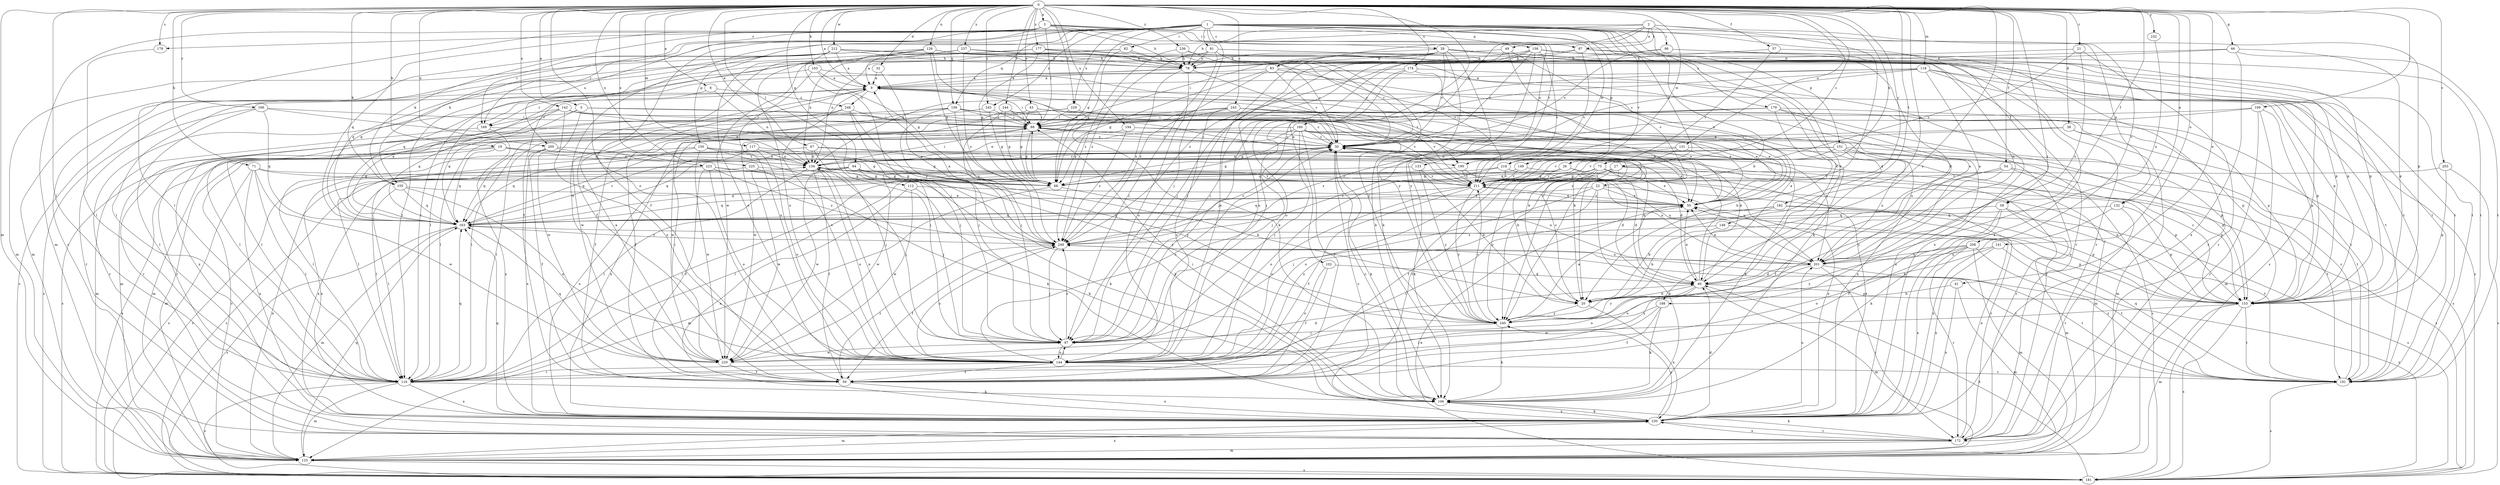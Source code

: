 strict digraph  {
0;
1;
2;
3;
5;
6;
9;
19;
20;
21;
22;
26;
27;
28;
30;
32;
38;
40;
41;
43;
47;
49;
50;
54;
57;
58;
59;
64;
66;
68;
71;
75;
78;
81;
82;
83;
86;
87;
88;
97;
102;
103;
105;
106;
109;
112;
116;
117;
118;
125;
126;
131;
132;
133;
134;
141;
142;
144;
148;
149;
150;
151;
153;
156;
158;
160;
163;
166;
169;
172;
174;
177;
178;
179;
181;
182;
188;
190;
191;
194;
200;
201;
203;
208;
211;
212;
218;
220;
223;
225;
229;
230;
232;
236;
237;
240;
243;
244;
245;
248;
249;
0 -> 3  [label=a];
0 -> 5  [label=a];
0 -> 6  [label=a];
0 -> 9  [label=a];
0 -> 19  [label=b];
0 -> 21  [label=c];
0 -> 22  [label=c];
0 -> 26  [label=c];
0 -> 32  [label=d];
0 -> 38  [label=d];
0 -> 41  [label=e];
0 -> 43  [label=e];
0 -> 47  [label=e];
0 -> 54  [label=f];
0 -> 57  [label=f];
0 -> 58  [label=f];
0 -> 64  [label=g];
0 -> 66  [label=g];
0 -> 71  [label=h];
0 -> 75  [label=h];
0 -> 102  [label=k];
0 -> 103  [label=k];
0 -> 105  [label=k];
0 -> 109  [label=l];
0 -> 112  [label=l];
0 -> 116  [label=l];
0 -> 117  [label=m];
0 -> 118  [label=m];
0 -> 125  [label=m];
0 -> 126  [label=n];
0 -> 131  [label=n];
0 -> 132  [label=n];
0 -> 141  [label=o];
0 -> 142  [label=o];
0 -> 144  [label=o];
0 -> 148  [label=p];
0 -> 156  [label=q];
0 -> 166  [label=r];
0 -> 174  [label=s];
0 -> 177  [label=s];
0 -> 178  [label=s];
0 -> 182  [label=t];
0 -> 188  [label=t];
0 -> 194  [label=u];
0 -> 200  [label=u];
0 -> 203  [label=v];
0 -> 212  [label=w];
0 -> 218  [label=w];
0 -> 223  [label=x];
0 -> 225  [label=x];
0 -> 229  [label=x];
0 -> 232  [label=y];
0 -> 236  [label=y];
0 -> 237  [label=y];
0 -> 240  [label=y];
0 -> 243  [label=z];
0 -> 244  [label=z];
0 -> 245  [label=z];
1 -> 20  [label=b];
1 -> 27  [label=c];
1 -> 28  [label=c];
1 -> 58  [label=f];
1 -> 59  [label=f];
1 -> 68  [label=g];
1 -> 81  [label=i];
1 -> 82  [label=i];
1 -> 97  [label=j];
1 -> 105  [label=k];
1 -> 125  [label=m];
1 -> 149  [label=p];
1 -> 150  [label=p];
1 -> 151  [label=p];
1 -> 156  [label=q];
1 -> 158  [label=q];
1 -> 169  [label=r];
1 -> 178  [label=s];
1 -> 179  [label=s];
1 -> 188  [label=t];
1 -> 208  [label=v];
1 -> 211  [label=v];
1 -> 218  [label=w];
1 -> 229  [label=x];
1 -> 245  [label=z];
2 -> 49  [label=e];
2 -> 78  [label=h];
2 -> 83  [label=i];
2 -> 86  [label=i];
2 -> 87  [label=i];
2 -> 153  [label=p];
2 -> 160  [label=q];
2 -> 220  [label=w];
2 -> 240  [label=y];
3 -> 78  [label=h];
3 -> 87  [label=i];
3 -> 88  [label=i];
3 -> 105  [label=k];
3 -> 116  [label=l];
3 -> 132  [label=n];
3 -> 133  [label=n];
3 -> 163  [label=q];
3 -> 169  [label=r];
3 -> 190  [label=t];
3 -> 200  [label=u];
5 -> 50  [label=e];
5 -> 163  [label=q];
5 -> 169  [label=r];
5 -> 211  [label=v];
5 -> 220  [label=w];
6 -> 134  [label=n];
6 -> 169  [label=r];
6 -> 248  [label=z];
9 -> 88  [label=i];
9 -> 144  [label=o];
9 -> 153  [label=p];
9 -> 172  [label=r];
9 -> 181  [label=s];
9 -> 190  [label=t];
9 -> 220  [label=w];
9 -> 248  [label=z];
19 -> 40  [label=d];
19 -> 125  [label=m];
19 -> 134  [label=n];
19 -> 163  [label=q];
19 -> 181  [label=s];
19 -> 190  [label=t];
20 -> 30  [label=c];
20 -> 230  [label=x];
20 -> 240  [label=y];
21 -> 78  [label=h];
21 -> 172  [label=r];
21 -> 201  [label=u];
21 -> 211  [label=v];
22 -> 50  [label=e];
22 -> 97  [label=j];
22 -> 106  [label=k];
22 -> 144  [label=o];
22 -> 163  [label=q];
22 -> 172  [label=r];
26 -> 40  [label=d];
26 -> 116  [label=l];
26 -> 163  [label=q];
26 -> 211  [label=v];
26 -> 230  [label=x];
27 -> 59  [label=f];
27 -> 68  [label=g];
27 -> 153  [label=p];
27 -> 181  [label=s];
27 -> 211  [label=v];
27 -> 240  [label=y];
28 -> 30  [label=c];
28 -> 78  [label=h];
28 -> 88  [label=i];
28 -> 106  [label=k];
28 -> 116  [label=l];
28 -> 144  [label=o];
28 -> 153  [label=p];
28 -> 181  [label=s];
28 -> 220  [label=w];
28 -> 230  [label=x];
28 -> 240  [label=y];
30 -> 9  [label=a];
30 -> 50  [label=e];
30 -> 68  [label=g];
30 -> 88  [label=i];
30 -> 106  [label=k];
30 -> 134  [label=n];
32 -> 9  [label=a];
32 -> 249  [label=z];
38 -> 30  [label=c];
38 -> 125  [label=m];
38 -> 181  [label=s];
38 -> 249  [label=z];
40 -> 9  [label=a];
40 -> 20  [label=b];
40 -> 30  [label=c];
40 -> 50  [label=e];
40 -> 125  [label=m];
40 -> 144  [label=o];
40 -> 153  [label=p];
40 -> 240  [label=y];
41 -> 20  [label=b];
41 -> 125  [label=m];
41 -> 230  [label=x];
43 -> 20  [label=b];
43 -> 68  [label=g];
43 -> 88  [label=i];
43 -> 125  [label=m];
43 -> 153  [label=p];
47 -> 20  [label=b];
47 -> 40  [label=d];
47 -> 97  [label=j];
47 -> 116  [label=l];
47 -> 134  [label=n];
47 -> 163  [label=q];
49 -> 50  [label=e];
49 -> 78  [label=h];
49 -> 97  [label=j];
49 -> 240  [label=y];
50 -> 163  [label=q];
50 -> 211  [label=v];
54 -> 59  [label=f];
54 -> 153  [label=p];
54 -> 191  [label=t];
54 -> 211  [label=v];
54 -> 240  [label=y];
57 -> 78  [label=h];
57 -> 172  [label=r];
57 -> 211  [label=v];
58 -> 59  [label=f];
58 -> 106  [label=k];
58 -> 125  [label=m];
58 -> 163  [label=q];
58 -> 191  [label=t];
59 -> 230  [label=x];
59 -> 249  [label=z];
64 -> 20  [label=b];
64 -> 68  [label=g];
64 -> 97  [label=j];
64 -> 181  [label=s];
64 -> 211  [label=v];
64 -> 220  [label=w];
64 -> 230  [label=x];
66 -> 78  [label=h];
66 -> 153  [label=p];
66 -> 191  [label=t];
66 -> 230  [label=x];
66 -> 249  [label=z];
68 -> 88  [label=i];
68 -> 125  [label=m];
68 -> 201  [label=u];
71 -> 68  [label=g];
71 -> 116  [label=l];
71 -> 181  [label=s];
71 -> 220  [label=w];
71 -> 230  [label=x];
71 -> 240  [label=y];
75 -> 40  [label=d];
75 -> 50  [label=e];
75 -> 59  [label=f];
75 -> 68  [label=g];
75 -> 144  [label=o];
75 -> 211  [label=v];
75 -> 230  [label=x];
78 -> 9  [label=a];
78 -> 116  [label=l];
78 -> 144  [label=o];
78 -> 240  [label=y];
78 -> 249  [label=z];
81 -> 78  [label=h];
81 -> 97  [label=j];
81 -> 106  [label=k];
81 -> 134  [label=n];
81 -> 153  [label=p];
81 -> 191  [label=t];
81 -> 249  [label=z];
82 -> 30  [label=c];
82 -> 68  [label=g];
82 -> 78  [label=h];
82 -> 116  [label=l];
82 -> 134  [label=n];
83 -> 9  [label=a];
83 -> 30  [label=c];
83 -> 68  [label=g];
83 -> 106  [label=k];
83 -> 201  [label=u];
83 -> 249  [label=z];
86 -> 30  [label=c];
86 -> 40  [label=d];
86 -> 78  [label=h];
86 -> 191  [label=t];
87 -> 78  [label=h];
87 -> 97  [label=j];
87 -> 153  [label=p];
87 -> 172  [label=r];
87 -> 211  [label=v];
88 -> 30  [label=c];
88 -> 68  [label=g];
88 -> 125  [label=m];
88 -> 181  [label=s];
88 -> 201  [label=u];
88 -> 230  [label=x];
97 -> 144  [label=o];
97 -> 220  [label=w];
97 -> 249  [label=z];
102 -> 40  [label=d];
102 -> 59  [label=f];
102 -> 144  [label=o];
103 -> 9  [label=a];
103 -> 50  [label=e];
103 -> 68  [label=g];
103 -> 144  [label=o];
103 -> 163  [label=q];
105 -> 50  [label=e];
105 -> 116  [label=l];
105 -> 144  [label=o];
105 -> 163  [label=q];
106 -> 30  [label=c];
106 -> 88  [label=i];
106 -> 230  [label=x];
109 -> 30  [label=c];
109 -> 88  [label=i];
109 -> 125  [label=m];
109 -> 153  [label=p];
109 -> 172  [label=r];
112 -> 50  [label=e];
112 -> 106  [label=k];
112 -> 220  [label=w];
112 -> 230  [label=x];
116 -> 106  [label=k];
116 -> 125  [label=m];
116 -> 163  [label=q];
116 -> 181  [label=s];
116 -> 230  [label=x];
117 -> 134  [label=n];
117 -> 144  [label=o];
117 -> 230  [label=x];
117 -> 240  [label=y];
118 -> 9  [label=a];
118 -> 30  [label=c];
118 -> 97  [label=j];
118 -> 134  [label=n];
118 -> 153  [label=p];
118 -> 181  [label=s];
118 -> 191  [label=t];
118 -> 201  [label=u];
125 -> 30  [label=c];
125 -> 134  [label=n];
125 -> 163  [label=q];
125 -> 181  [label=s];
125 -> 230  [label=x];
126 -> 9  [label=a];
126 -> 68  [label=g];
126 -> 78  [label=h];
126 -> 106  [label=k];
126 -> 125  [label=m];
126 -> 144  [label=o];
126 -> 163  [label=q];
126 -> 211  [label=v];
131 -> 106  [label=k];
131 -> 134  [label=n];
131 -> 191  [label=t];
131 -> 211  [label=v];
131 -> 249  [label=z];
132 -> 153  [label=p];
132 -> 163  [label=q];
132 -> 172  [label=r];
132 -> 230  [label=x];
133 -> 20  [label=b];
133 -> 211  [label=v];
133 -> 220  [label=w];
133 -> 240  [label=y];
134 -> 30  [label=c];
134 -> 59  [label=f];
134 -> 68  [label=g];
134 -> 88  [label=i];
134 -> 97  [label=j];
134 -> 116  [label=l];
134 -> 144  [label=o];
134 -> 211  [label=v];
141 -> 20  [label=b];
141 -> 181  [label=s];
141 -> 201  [label=u];
141 -> 230  [label=x];
142 -> 20  [label=b];
142 -> 88  [label=i];
142 -> 97  [label=j];
142 -> 144  [label=o];
142 -> 163  [label=q];
142 -> 172  [label=r];
142 -> 230  [label=x];
144 -> 30  [label=c];
144 -> 59  [label=f];
144 -> 97  [label=j];
144 -> 116  [label=l];
144 -> 134  [label=n];
144 -> 191  [label=t];
144 -> 249  [label=z];
148 -> 20  [label=b];
148 -> 153  [label=p];
148 -> 249  [label=z];
149 -> 68  [label=g];
149 -> 201  [label=u];
149 -> 211  [label=v];
150 -> 68  [label=g];
150 -> 106  [label=k];
150 -> 116  [label=l];
150 -> 134  [label=n];
150 -> 163  [label=q];
150 -> 220  [label=w];
151 -> 106  [label=k];
151 -> 125  [label=m];
151 -> 134  [label=n];
151 -> 153  [label=p];
151 -> 163  [label=q];
151 -> 181  [label=s];
151 -> 201  [label=u];
151 -> 211  [label=v];
153 -> 30  [label=c];
153 -> 50  [label=e];
153 -> 125  [label=m];
153 -> 134  [label=n];
153 -> 181  [label=s];
153 -> 191  [label=t];
153 -> 220  [label=w];
156 -> 30  [label=c];
156 -> 50  [label=e];
156 -> 59  [label=f];
156 -> 88  [label=i];
156 -> 97  [label=j];
156 -> 172  [label=r];
156 -> 249  [label=z];
158 -> 30  [label=c];
158 -> 40  [label=d];
158 -> 78  [label=h];
158 -> 97  [label=j];
158 -> 144  [label=o];
158 -> 191  [label=t];
158 -> 211  [label=v];
158 -> 240  [label=y];
160 -> 30  [label=c];
160 -> 40  [label=d];
160 -> 59  [label=f];
160 -> 68  [label=g];
160 -> 97  [label=j];
160 -> 116  [label=l];
160 -> 134  [label=n];
160 -> 201  [label=u];
160 -> 230  [label=x];
163 -> 9  [label=a];
163 -> 30  [label=c];
163 -> 125  [label=m];
163 -> 181  [label=s];
163 -> 249  [label=z];
166 -> 88  [label=i];
166 -> 116  [label=l];
166 -> 134  [label=n];
166 -> 163  [label=q];
166 -> 181  [label=s];
169 -> 30  [label=c];
169 -> 125  [label=m];
169 -> 230  [label=x];
172 -> 30  [label=c];
172 -> 50  [label=e];
172 -> 106  [label=k];
172 -> 125  [label=m];
172 -> 230  [label=x];
174 -> 9  [label=a];
174 -> 97  [label=j];
174 -> 144  [label=o];
174 -> 230  [label=x];
174 -> 240  [label=y];
177 -> 30  [label=c];
177 -> 59  [label=f];
177 -> 68  [label=g];
177 -> 78  [label=h];
177 -> 172  [label=r];
177 -> 191  [label=t];
178 -> 116  [label=l];
179 -> 20  [label=b];
179 -> 88  [label=i];
179 -> 97  [label=j];
179 -> 116  [label=l];
179 -> 172  [label=r];
179 -> 191  [label=t];
179 -> 230  [label=x];
181 -> 40  [label=d];
181 -> 50  [label=e];
182 -> 20  [label=b];
182 -> 116  [label=l];
182 -> 153  [label=p];
182 -> 163  [label=q];
182 -> 181  [label=s];
188 -> 59  [label=f];
188 -> 106  [label=k];
188 -> 116  [label=l];
188 -> 240  [label=y];
190 -> 68  [label=g];
190 -> 201  [label=u];
190 -> 211  [label=v];
191 -> 30  [label=c];
191 -> 163  [label=q];
191 -> 181  [label=s];
191 -> 249  [label=z];
194 -> 30  [label=c];
194 -> 68  [label=g];
194 -> 153  [label=p];
194 -> 249  [label=z];
200 -> 59  [label=f];
200 -> 68  [label=g];
200 -> 134  [label=n];
200 -> 163  [label=q];
200 -> 230  [label=x];
201 -> 40  [label=d];
201 -> 50  [label=e];
201 -> 144  [label=o];
201 -> 172  [label=r];
201 -> 191  [label=t];
203 -> 68  [label=g];
203 -> 153  [label=p];
203 -> 181  [label=s];
208 -> 125  [label=m];
208 -> 144  [label=o];
208 -> 172  [label=r];
208 -> 191  [label=t];
208 -> 201  [label=u];
208 -> 230  [label=x];
208 -> 240  [label=y];
211 -> 50  [label=e];
211 -> 59  [label=f];
211 -> 144  [label=o];
211 -> 163  [label=q];
211 -> 240  [label=y];
212 -> 9  [label=a];
212 -> 78  [label=h];
212 -> 97  [label=j];
212 -> 116  [label=l];
212 -> 125  [label=m];
212 -> 163  [label=q];
212 -> 172  [label=r];
212 -> 191  [label=t];
218 -> 116  [label=l];
218 -> 144  [label=o];
218 -> 201  [label=u];
218 -> 211  [label=v];
220 -> 9  [label=a];
220 -> 40  [label=d];
220 -> 59  [label=f];
220 -> 88  [label=i];
220 -> 163  [label=q];
223 -> 59  [label=f];
223 -> 68  [label=g];
223 -> 106  [label=k];
223 -> 144  [label=o];
223 -> 181  [label=s];
223 -> 230  [label=x];
223 -> 249  [label=z];
225 -> 68  [label=g];
225 -> 106  [label=k];
225 -> 116  [label=l];
225 -> 220  [label=w];
229 -> 50  [label=e];
229 -> 88  [label=i];
229 -> 116  [label=l];
229 -> 211  [label=v];
229 -> 220  [label=w];
230 -> 30  [label=c];
230 -> 40  [label=d];
230 -> 106  [label=k];
230 -> 125  [label=m];
230 -> 163  [label=q];
230 -> 172  [label=r];
230 -> 201  [label=u];
230 -> 240  [label=y];
232 -> 201  [label=u];
236 -> 30  [label=c];
236 -> 78  [label=h];
236 -> 201  [label=u];
236 -> 249  [label=z];
237 -> 40  [label=d];
237 -> 59  [label=f];
237 -> 78  [label=h];
237 -> 144  [label=o];
237 -> 249  [label=z];
240 -> 50  [label=e];
240 -> 97  [label=j];
240 -> 106  [label=k];
240 -> 211  [label=v];
243 -> 50  [label=e];
243 -> 88  [label=i];
243 -> 116  [label=l];
243 -> 144  [label=o];
243 -> 153  [label=p];
243 -> 211  [label=v];
243 -> 220  [label=w];
244 -> 50  [label=e];
244 -> 68  [label=g];
244 -> 88  [label=i];
244 -> 97  [label=j];
245 -> 68  [label=g];
245 -> 88  [label=i];
245 -> 172  [label=r];
248 -> 59  [label=f];
248 -> 88  [label=i];
248 -> 97  [label=j];
248 -> 116  [label=l];
248 -> 249  [label=z];
249 -> 9  [label=a];
249 -> 30  [label=c];
249 -> 59  [label=f];
249 -> 97  [label=j];
249 -> 191  [label=t];
249 -> 201  [label=u];
}
